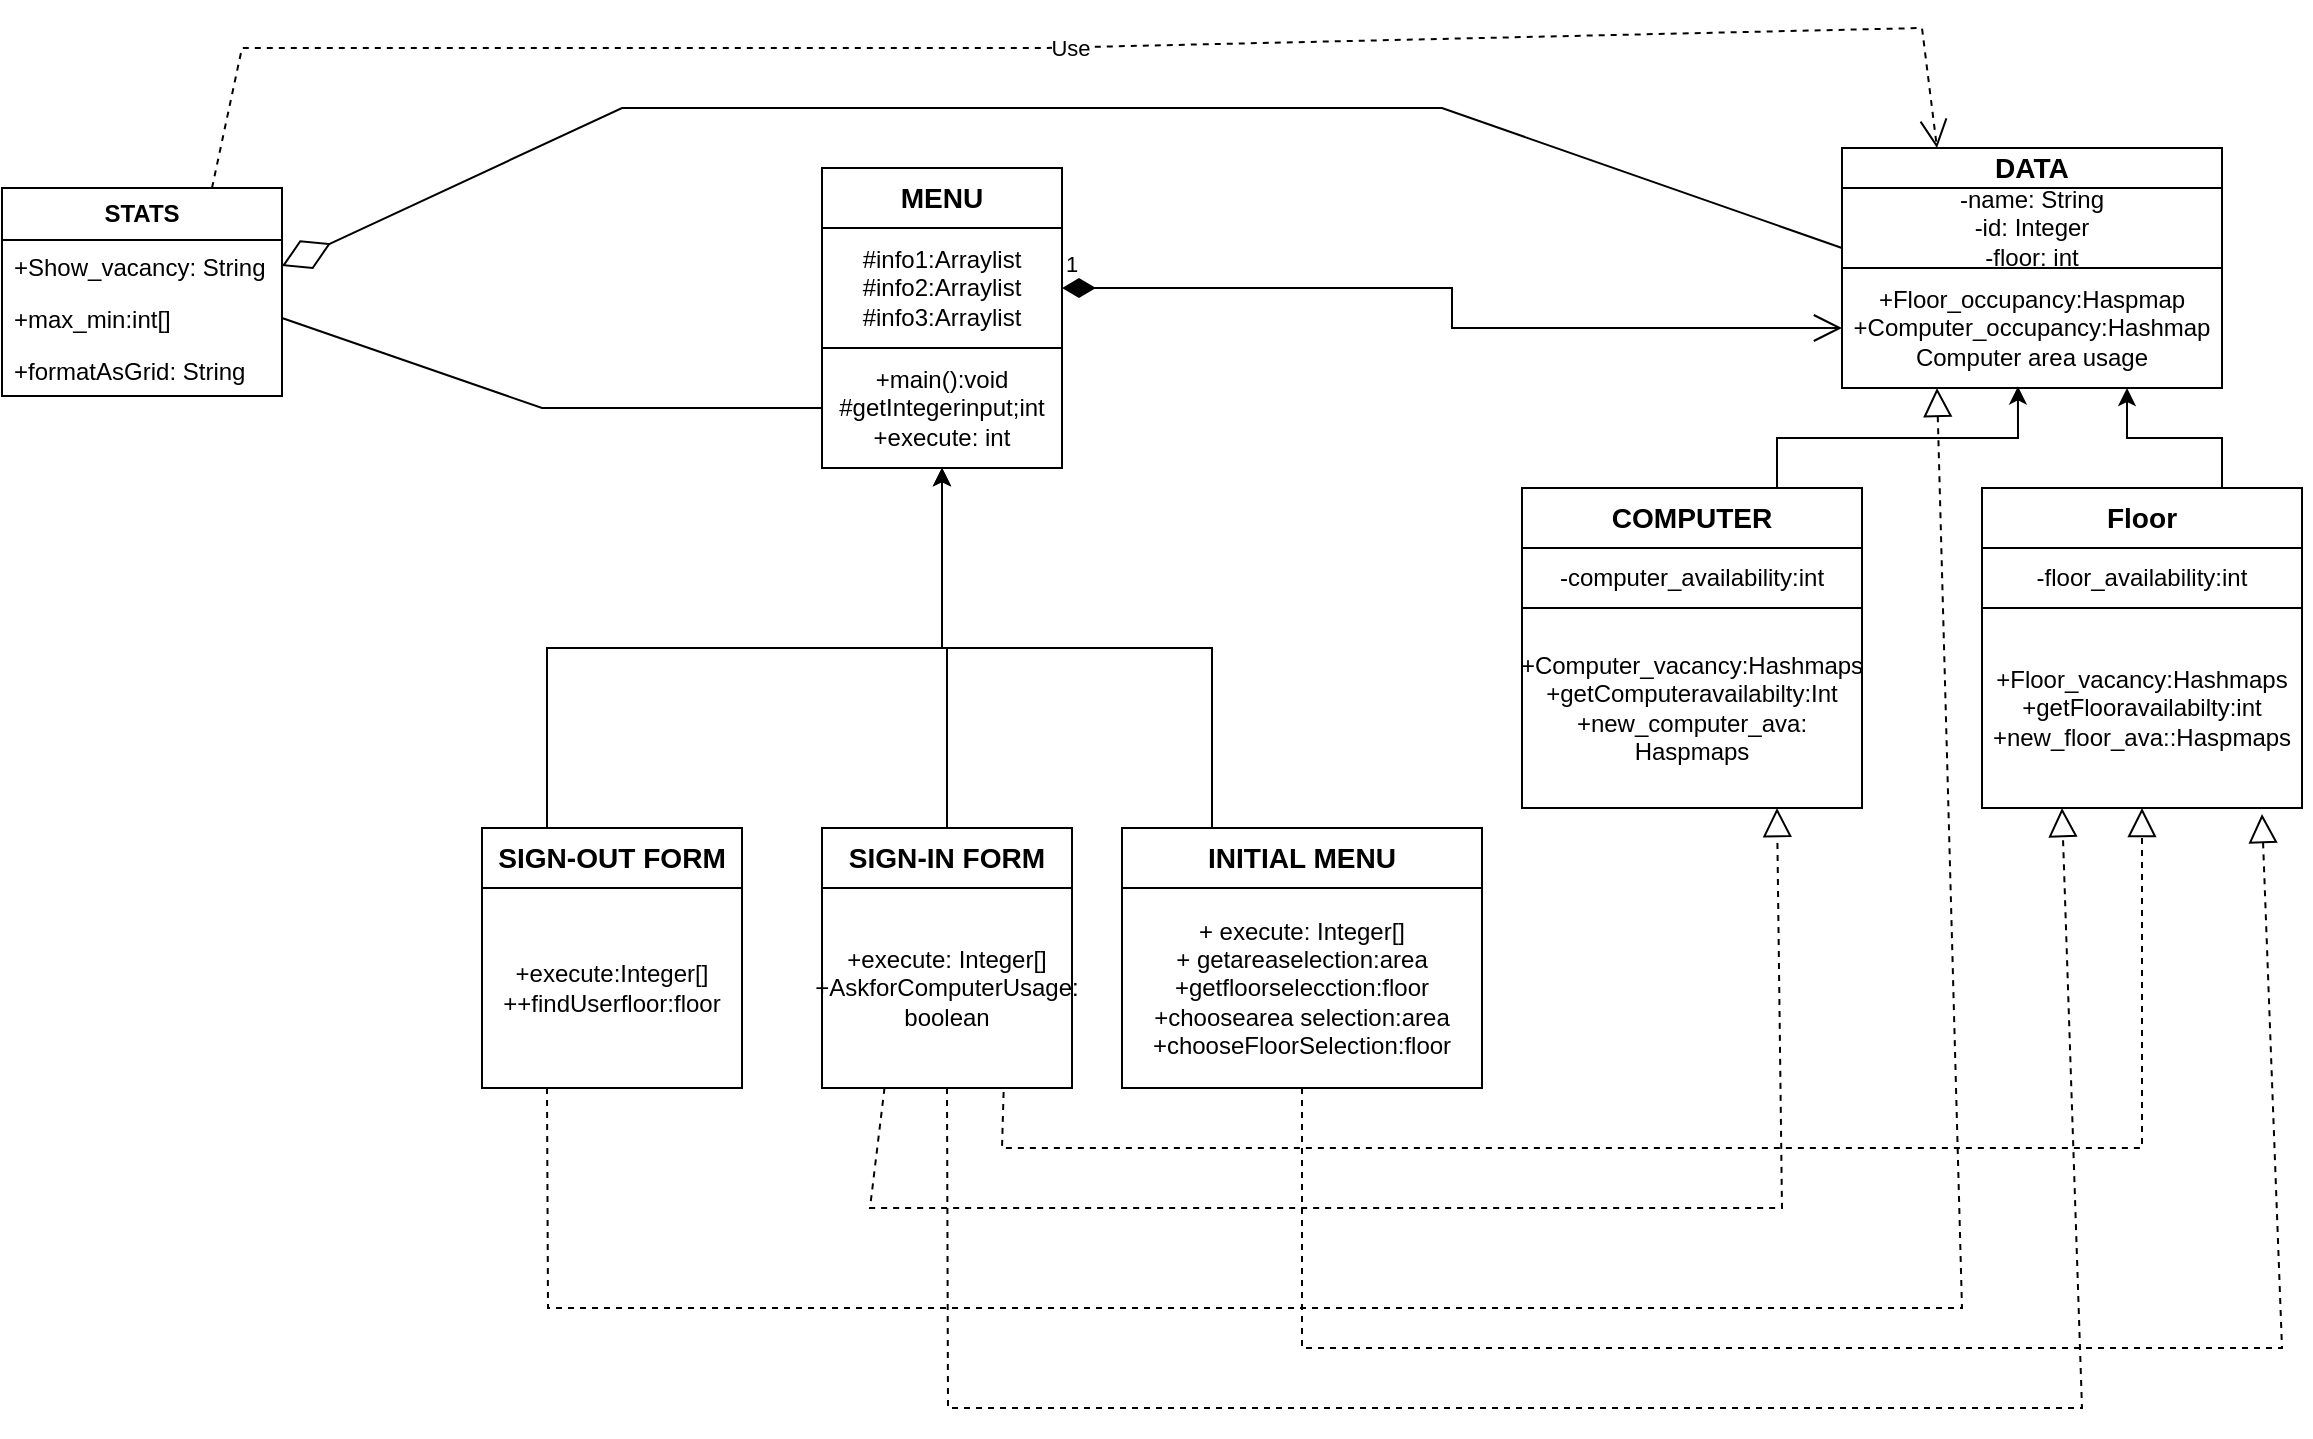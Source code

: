 <mxfile version="24.0.0" type="device">
  <diagram name="Page-1" id="2YBvvXClWsGukQMizWep">
    <mxGraphModel dx="2163" dy="1753" grid="1" gridSize="10" guides="1" tooltips="1" connect="1" arrows="1" fold="1" page="1" pageScale="1" pageWidth="850" pageHeight="1100" math="0" shadow="0">
      <root>
        <mxCell id="0" />
        <mxCell id="1" parent="0" />
        <mxCell id="F_i5TO7sw10sZk64kRbe-2" value="+main():void&lt;div&gt;#getIntegerinput;int&lt;/div&gt;&lt;div&gt;+execute: int&lt;/div&gt;" style="rounded=0;whiteSpace=wrap;html=1;" parent="1" vertex="1">
          <mxGeometry x="90" y="130" width="120" height="60" as="geometry" />
        </mxCell>
        <mxCell id="vj7qBHkroABkfN-jJwas-14" style="edgeStyle=orthogonalEdgeStyle;rounded=0;orthogonalLoop=1;jettySize=auto;html=1;exitX=0.5;exitY=1;exitDx=0;exitDy=0;" parent="1" source="F_i5TO7sw10sZk64kRbe-2" target="F_i5TO7sw10sZk64kRbe-2" edge="1">
          <mxGeometry relative="1" as="geometry" />
        </mxCell>
        <mxCell id="vj7qBHkroABkfN-jJwas-48" value="&lt;h3&gt;INITIAL MENU&lt;/h3&gt;" style="rounded=0;whiteSpace=wrap;html=1;" parent="1" vertex="1">
          <mxGeometry x="240" y="370" width="180" height="30" as="geometry" />
        </mxCell>
        <mxCell id="vj7qBHkroABkfN-jJwas-49" value="&lt;h3&gt;SIGN-IN FORM&lt;/h3&gt;" style="rounded=0;whiteSpace=wrap;html=1;" parent="1" vertex="1">
          <mxGeometry x="90" y="370" width="125" height="30" as="geometry" />
        </mxCell>
        <mxCell id="JjKd4chCVROI2ldbQg30-6" style="edgeStyle=orthogonalEdgeStyle;rounded=0;orthogonalLoop=1;jettySize=auto;html=1;exitX=0.25;exitY=0;exitDx=0;exitDy=0;entryX=0.5;entryY=1;entryDx=0;entryDy=0;" edge="1" parent="1" source="vj7qBHkroABkfN-jJwas-50" target="F_i5TO7sw10sZk64kRbe-2">
          <mxGeometry relative="1" as="geometry" />
        </mxCell>
        <mxCell id="vj7qBHkroABkfN-jJwas-50" value="&lt;h3&gt;SIGN-OUT FORM&lt;/h3&gt;" style="rounded=0;whiteSpace=wrap;html=1;" parent="1" vertex="1">
          <mxGeometry x="-80" y="370" width="130" height="30" as="geometry" />
        </mxCell>
        <mxCell id="vj7qBHkroABkfN-jJwas-55" value="&lt;h3&gt;MENU&lt;/h3&gt;" style="html=1;whiteSpace=wrap;" parent="1" vertex="1">
          <mxGeometry x="90" y="40" width="120" height="30" as="geometry" />
        </mxCell>
        <mxCell id="vj7qBHkroABkfN-jJwas-56" value="&lt;h3&gt;DATA&lt;/h3&gt;" style="html=1;whiteSpace=wrap;" parent="1" vertex="1">
          <mxGeometry x="600" y="30" width="190" height="20" as="geometry" />
        </mxCell>
        <mxCell id="vj7qBHkroABkfN-jJwas-57" value="+Floor_occupancy:Haspmap&lt;div&gt;+Computer_occupancy:Hashmap&lt;/div&gt;&lt;div&gt;Computer area usage&lt;/div&gt;" style="html=1;whiteSpace=wrap;" parent="1" vertex="1">
          <mxGeometry x="600" y="90" width="190" height="60" as="geometry" />
        </mxCell>
        <mxCell id="vj7qBHkroABkfN-jJwas-59" value="&lt;h3&gt;COMPUTER&lt;/h3&gt;" style="html=1;whiteSpace=wrap;" parent="1" vertex="1">
          <mxGeometry x="440" y="200" width="170" height="30" as="geometry" />
        </mxCell>
        <mxCell id="vj7qBHkroABkfN-jJwas-60" value="+Computer_vacancy:Hashmaps&lt;div&gt;+getComputeravailabilty:Int&lt;/div&gt;&lt;div&gt;+new_computer_ava: Haspmaps&lt;/div&gt;" style="rounded=0;whiteSpace=wrap;html=1;" parent="1" vertex="1">
          <mxGeometry x="440" y="260" width="170" height="100" as="geometry" />
        </mxCell>
        <mxCell id="JjKd4chCVROI2ldbQg30-14" style="edgeStyle=orthogonalEdgeStyle;rounded=0;orthogonalLoop=1;jettySize=auto;html=1;exitX=0.75;exitY=0;exitDx=0;exitDy=0;entryX=0.75;entryY=1;entryDx=0;entryDy=0;" edge="1" parent="1" source="vj7qBHkroABkfN-jJwas-64" target="vj7qBHkroABkfN-jJwas-57">
          <mxGeometry relative="1" as="geometry" />
        </mxCell>
        <mxCell id="vj7qBHkroABkfN-jJwas-64" value="&lt;h3&gt;Floor&lt;/h3&gt;" style="html=1;whiteSpace=wrap;" parent="1" vertex="1">
          <mxGeometry x="670" y="200" width="160" height="30" as="geometry" />
        </mxCell>
        <mxCell id="vj7qBHkroABkfN-jJwas-65" value="+Floor_vacancy:Hashmaps&lt;div&gt;+getFlooravailabilty:int&lt;/div&gt;&lt;div&gt;+new_floor_ava::Haspmaps&lt;/div&gt;" style="html=1;whiteSpace=wrap;" parent="1" vertex="1">
          <mxGeometry x="670" y="260" width="160" height="100" as="geometry" />
        </mxCell>
        <mxCell id="JjKd4chCVROI2ldbQg30-1" value="-computer_availability:int" style="rounded=0;whiteSpace=wrap;html=1;" vertex="1" parent="1">
          <mxGeometry x="440" y="230" width="170" height="30" as="geometry" />
        </mxCell>
        <mxCell id="JjKd4chCVROI2ldbQg30-2" value="-floor_availability:int" style="rounded=0;whiteSpace=wrap;html=1;" vertex="1" parent="1">
          <mxGeometry x="670" y="230" width="160" height="30" as="geometry" />
        </mxCell>
        <mxCell id="JjKd4chCVROI2ldbQg30-3" value="-name: String&lt;div&gt;-id: Integer&lt;/div&gt;&lt;div&gt;-floor: int&lt;/div&gt;" style="rounded=0;whiteSpace=wrap;html=1;" vertex="1" parent="1">
          <mxGeometry x="600" y="50" width="190" height="40" as="geometry" />
        </mxCell>
        <mxCell id="JjKd4chCVROI2ldbQg30-5" value="#info1:Arraylist&lt;div&gt;#info2:Arraylist&lt;/div&gt;&lt;div&gt;#info3:Arraylist&lt;/div&gt;" style="rounded=0;whiteSpace=wrap;html=1;" vertex="1" parent="1">
          <mxGeometry x="90" y="70" width="120" height="60" as="geometry" />
        </mxCell>
        <mxCell id="JjKd4chCVROI2ldbQg30-8" style="edgeStyle=orthogonalEdgeStyle;rounded=0;orthogonalLoop=1;jettySize=auto;html=1;exitX=0.5;exitY=0;exitDx=0;exitDy=0;" edge="1" parent="1" source="vj7qBHkroABkfN-jJwas-49" target="F_i5TO7sw10sZk64kRbe-2">
          <mxGeometry relative="1" as="geometry" />
        </mxCell>
        <mxCell id="JjKd4chCVROI2ldbQg30-9" style="edgeStyle=orthogonalEdgeStyle;rounded=0;orthogonalLoop=1;jettySize=auto;html=1;exitX=0.25;exitY=0;exitDx=0;exitDy=0;entryX=0.5;entryY=1;entryDx=0;entryDy=0;" edge="1" parent="1" source="vj7qBHkroABkfN-jJwas-48" target="F_i5TO7sw10sZk64kRbe-2">
          <mxGeometry relative="1" as="geometry">
            <mxPoint x="150" y="200" as="targetPoint" />
          </mxGeometry>
        </mxCell>
        <mxCell id="JjKd4chCVROI2ldbQg30-15" style="edgeStyle=orthogonalEdgeStyle;rounded=0;orthogonalLoop=1;jettySize=auto;html=1;exitX=0.75;exitY=0;exitDx=0;exitDy=0;entryX=0.463;entryY=0.987;entryDx=0;entryDy=0;entryPerimeter=0;" edge="1" parent="1" source="vj7qBHkroABkfN-jJwas-59" target="vj7qBHkroABkfN-jJwas-57">
          <mxGeometry relative="1" as="geometry" />
        </mxCell>
        <mxCell id="JjKd4chCVROI2ldbQg30-16" value="&lt;b&gt;STATS&lt;/b&gt;" style="swimlane;fontStyle=0;childLayout=stackLayout;horizontal=1;startSize=26;fillColor=none;horizontalStack=0;resizeParent=1;resizeParentMax=0;resizeLast=0;collapsible=1;marginBottom=0;whiteSpace=wrap;html=1;" vertex="1" parent="1">
          <mxGeometry x="-320" y="50" width="140" height="104" as="geometry" />
        </mxCell>
        <mxCell id="JjKd4chCVROI2ldbQg30-17" value="+Show_vacancy: String" style="text;strokeColor=none;fillColor=none;align=left;verticalAlign=top;spacingLeft=4;spacingRight=4;overflow=hidden;rotatable=0;points=[[0,0.5],[1,0.5]];portConstraint=eastwest;whiteSpace=wrap;html=1;" vertex="1" parent="JjKd4chCVROI2ldbQg30-16">
          <mxGeometry y="26" width="140" height="26" as="geometry" />
        </mxCell>
        <mxCell id="JjKd4chCVROI2ldbQg30-18" value="+max_min:int[]" style="text;strokeColor=none;fillColor=none;align=left;verticalAlign=top;spacingLeft=4;spacingRight=4;overflow=hidden;rotatable=0;points=[[0,0.5],[1,0.5]];portConstraint=eastwest;whiteSpace=wrap;html=1;" vertex="1" parent="JjKd4chCVROI2ldbQg30-16">
          <mxGeometry y="52" width="140" height="26" as="geometry" />
        </mxCell>
        <mxCell id="JjKd4chCVROI2ldbQg30-19" value="+formatAsGrid: String" style="text;strokeColor=none;fillColor=none;align=left;verticalAlign=top;spacingLeft=4;spacingRight=4;overflow=hidden;rotatable=0;points=[[0,0.5],[1,0.5]];portConstraint=eastwest;whiteSpace=wrap;html=1;" vertex="1" parent="JjKd4chCVROI2ldbQg30-16">
          <mxGeometry y="78" width="140" height="26" as="geometry" />
        </mxCell>
        <mxCell id="JjKd4chCVROI2ldbQg30-20" value="" style="endArrow=diamondThin;endFill=0;endSize=24;html=1;rounded=0;entryX=1;entryY=0.5;entryDx=0;entryDy=0;exitX=0;exitY=0.75;exitDx=0;exitDy=0;" edge="1" parent="1" source="JjKd4chCVROI2ldbQg30-3" target="JjKd4chCVROI2ldbQg30-17">
          <mxGeometry width="160" relative="1" as="geometry">
            <mxPoint x="140" y="110" as="sourcePoint" />
            <mxPoint x="300" y="110" as="targetPoint" />
            <Array as="points">
              <mxPoint x="400" y="10" />
              <mxPoint x="170" y="10" />
              <mxPoint x="-10" y="10" />
            </Array>
          </mxGeometry>
        </mxCell>
        <mxCell id="JjKd4chCVROI2ldbQg30-21" value="" style="endArrow=none;html=1;rounded=0;exitX=1;exitY=0.5;exitDx=0;exitDy=0;entryX=0;entryY=0.5;entryDx=0;entryDy=0;" edge="1" parent="1" source="JjKd4chCVROI2ldbQg30-18" target="F_i5TO7sw10sZk64kRbe-2">
          <mxGeometry width="50" height="50" relative="1" as="geometry">
            <mxPoint x="150" y="180" as="sourcePoint" />
            <mxPoint x="200" y="130" as="targetPoint" />
            <Array as="points">
              <mxPoint x="-50" y="160" />
            </Array>
          </mxGeometry>
        </mxCell>
        <mxCell id="JjKd4chCVROI2ldbQg30-24" value="Use" style="endArrow=open;endSize=12;dashed=1;html=1;rounded=0;exitX=0.75;exitY=0;exitDx=0;exitDy=0;entryX=0.25;entryY=0;entryDx=0;entryDy=0;" edge="1" parent="1" source="JjKd4chCVROI2ldbQg30-16" target="vj7qBHkroABkfN-jJwas-56">
          <mxGeometry width="160" relative="1" as="geometry">
            <mxPoint x="50" y="270" as="sourcePoint" />
            <mxPoint x="210" y="270" as="targetPoint" />
            <Array as="points">
              <mxPoint x="-200" y="-20" />
              <mxPoint x="200" y="-20" />
              <mxPoint x="640" y="-30" />
            </Array>
          </mxGeometry>
        </mxCell>
        <mxCell id="JjKd4chCVROI2ldbQg30-26" value="1" style="endArrow=open;html=1;endSize=12;startArrow=diamondThin;startSize=14;startFill=1;edgeStyle=orthogonalEdgeStyle;align=left;verticalAlign=bottom;rounded=0;exitX=1;exitY=0.5;exitDx=0;exitDy=0;entryX=0;entryY=0.5;entryDx=0;entryDy=0;" edge="1" parent="1" source="JjKd4chCVROI2ldbQg30-5" target="vj7qBHkroABkfN-jJwas-57">
          <mxGeometry x="-1" y="3" relative="1" as="geometry">
            <mxPoint x="200" y="270" as="sourcePoint" />
            <mxPoint x="360" y="270" as="targetPoint" />
          </mxGeometry>
        </mxCell>
        <mxCell id="JjKd4chCVROI2ldbQg30-29" value="" style="endArrow=block;dashed=1;endFill=0;endSize=12;html=1;rounded=0;exitX=0.25;exitY=1;exitDx=0;exitDy=0;entryX=0.75;entryY=1;entryDx=0;entryDy=0;" edge="1" parent="1" source="JjKd4chCVROI2ldbQg30-33" target="vj7qBHkroABkfN-jJwas-60">
          <mxGeometry width="160" relative="1" as="geometry">
            <mxPoint x="200" y="270" as="sourcePoint" />
            <mxPoint x="630" y="460" as="targetPoint" />
            <Array as="points">
              <mxPoint x="114" y="560" />
              <mxPoint x="570" y="560" />
            </Array>
          </mxGeometry>
        </mxCell>
        <mxCell id="JjKd4chCVROI2ldbQg30-30" value="" style="endArrow=block;dashed=1;endFill=0;endSize=12;html=1;rounded=0;exitX=0.75;exitY=1;exitDx=0;exitDy=0;entryX=0.5;entryY=1;entryDx=0;entryDy=0;" edge="1" parent="1" source="vj7qBHkroABkfN-jJwas-49" target="vj7qBHkroABkfN-jJwas-65">
          <mxGeometry width="160" relative="1" as="geometry">
            <mxPoint x="200" y="270" as="sourcePoint" />
            <mxPoint x="810" y="540" as="targetPoint" />
            <Array as="points">
              <mxPoint x="180" y="530" />
              <mxPoint x="750" y="530" />
            </Array>
          </mxGeometry>
        </mxCell>
        <mxCell id="JjKd4chCVROI2ldbQg30-31" value="+execute:Integer[]&lt;div&gt;++findUserfloor:floor&lt;/div&gt;" style="rounded=0;whiteSpace=wrap;html=1;" vertex="1" parent="1">
          <mxGeometry x="-80" y="400" width="130" height="100" as="geometry" />
        </mxCell>
        <mxCell id="JjKd4chCVROI2ldbQg30-34" value="" style="endArrow=block;dashed=1;endFill=0;endSize=12;html=1;rounded=0;exitX=0.25;exitY=1;exitDx=0;exitDy=0;entryX=0.75;entryY=1;entryDx=0;entryDy=0;" edge="1" parent="1" source="vj7qBHkroABkfN-jJwas-49" target="JjKd4chCVROI2ldbQg30-33">
          <mxGeometry width="160" relative="1" as="geometry">
            <mxPoint x="118" y="400" as="sourcePoint" />
            <mxPoint x="568" y="360" as="targetPoint" />
            <Array as="points" />
          </mxGeometry>
        </mxCell>
        <mxCell id="JjKd4chCVROI2ldbQg30-33" value="+execute: Integer[]&lt;div&gt;+AskforComputerUsage:&lt;/div&gt;&lt;div&gt;boolean&lt;/div&gt;" style="rounded=0;whiteSpace=wrap;html=1;" vertex="1" parent="1">
          <mxGeometry x="90" y="400" width="125" height="100" as="geometry" />
        </mxCell>
        <mxCell id="JjKd4chCVROI2ldbQg30-35" value="+ execute: Integer[]&lt;div&gt;+ getareaselection:area&lt;/div&gt;&lt;div&gt;+getfloorselecction:floor&lt;/div&gt;&lt;div&gt;+choosearea selection:area&lt;/div&gt;&lt;div&gt;+chooseFloorSelection:floor&lt;/div&gt;" style="rounded=0;whiteSpace=wrap;html=1;" vertex="1" parent="1">
          <mxGeometry x="240" y="400" width="180" height="100" as="geometry" />
        </mxCell>
        <mxCell id="JjKd4chCVROI2ldbQg30-36" value="" style="endArrow=block;dashed=1;endFill=0;endSize=12;html=1;rounded=0;exitX=0.25;exitY=1;exitDx=0;exitDy=0;entryX=0.25;entryY=1;entryDx=0;entryDy=0;" edge="1" parent="1" source="JjKd4chCVROI2ldbQg30-31" target="vj7qBHkroABkfN-jJwas-57">
          <mxGeometry width="160" relative="1" as="geometry">
            <mxPoint x="200" y="270" as="sourcePoint" />
            <mxPoint x="360" y="270" as="targetPoint" />
            <Array as="points">
              <mxPoint x="-47" y="610" />
              <mxPoint x="660" y="610" />
            </Array>
          </mxGeometry>
        </mxCell>
        <mxCell id="JjKd4chCVROI2ldbQg30-37" value="" style="endArrow=block;dashed=1;endFill=0;endSize=12;html=1;rounded=0;exitX=0.5;exitY=1;exitDx=0;exitDy=0;entryX=0.875;entryY=1.03;entryDx=0;entryDy=0;entryPerimeter=0;" edge="1" parent="1" source="JjKd4chCVROI2ldbQg30-35" target="vj7qBHkroABkfN-jJwas-65">
          <mxGeometry width="160" relative="1" as="geometry">
            <mxPoint x="200" y="320" as="sourcePoint" />
            <mxPoint x="360" y="320" as="targetPoint" />
            <Array as="points">
              <mxPoint x="330" y="630" />
              <mxPoint x="820" y="630" />
            </Array>
          </mxGeometry>
        </mxCell>
        <mxCell id="JjKd4chCVROI2ldbQg30-38" value="" style="endArrow=block;dashed=1;endFill=0;endSize=12;html=1;rounded=0;exitX=0.5;exitY=1;exitDx=0;exitDy=0;entryX=0.25;entryY=1;entryDx=0;entryDy=0;" edge="1" parent="1" source="JjKd4chCVROI2ldbQg30-33" target="vj7qBHkroABkfN-jJwas-65">
          <mxGeometry width="160" relative="1" as="geometry">
            <mxPoint x="200" y="510" as="sourcePoint" />
            <mxPoint x="760" y="660" as="targetPoint" />
            <Array as="points">
              <mxPoint x="153" y="660" />
              <mxPoint x="720" y="660" />
            </Array>
          </mxGeometry>
        </mxCell>
      </root>
    </mxGraphModel>
  </diagram>
</mxfile>
